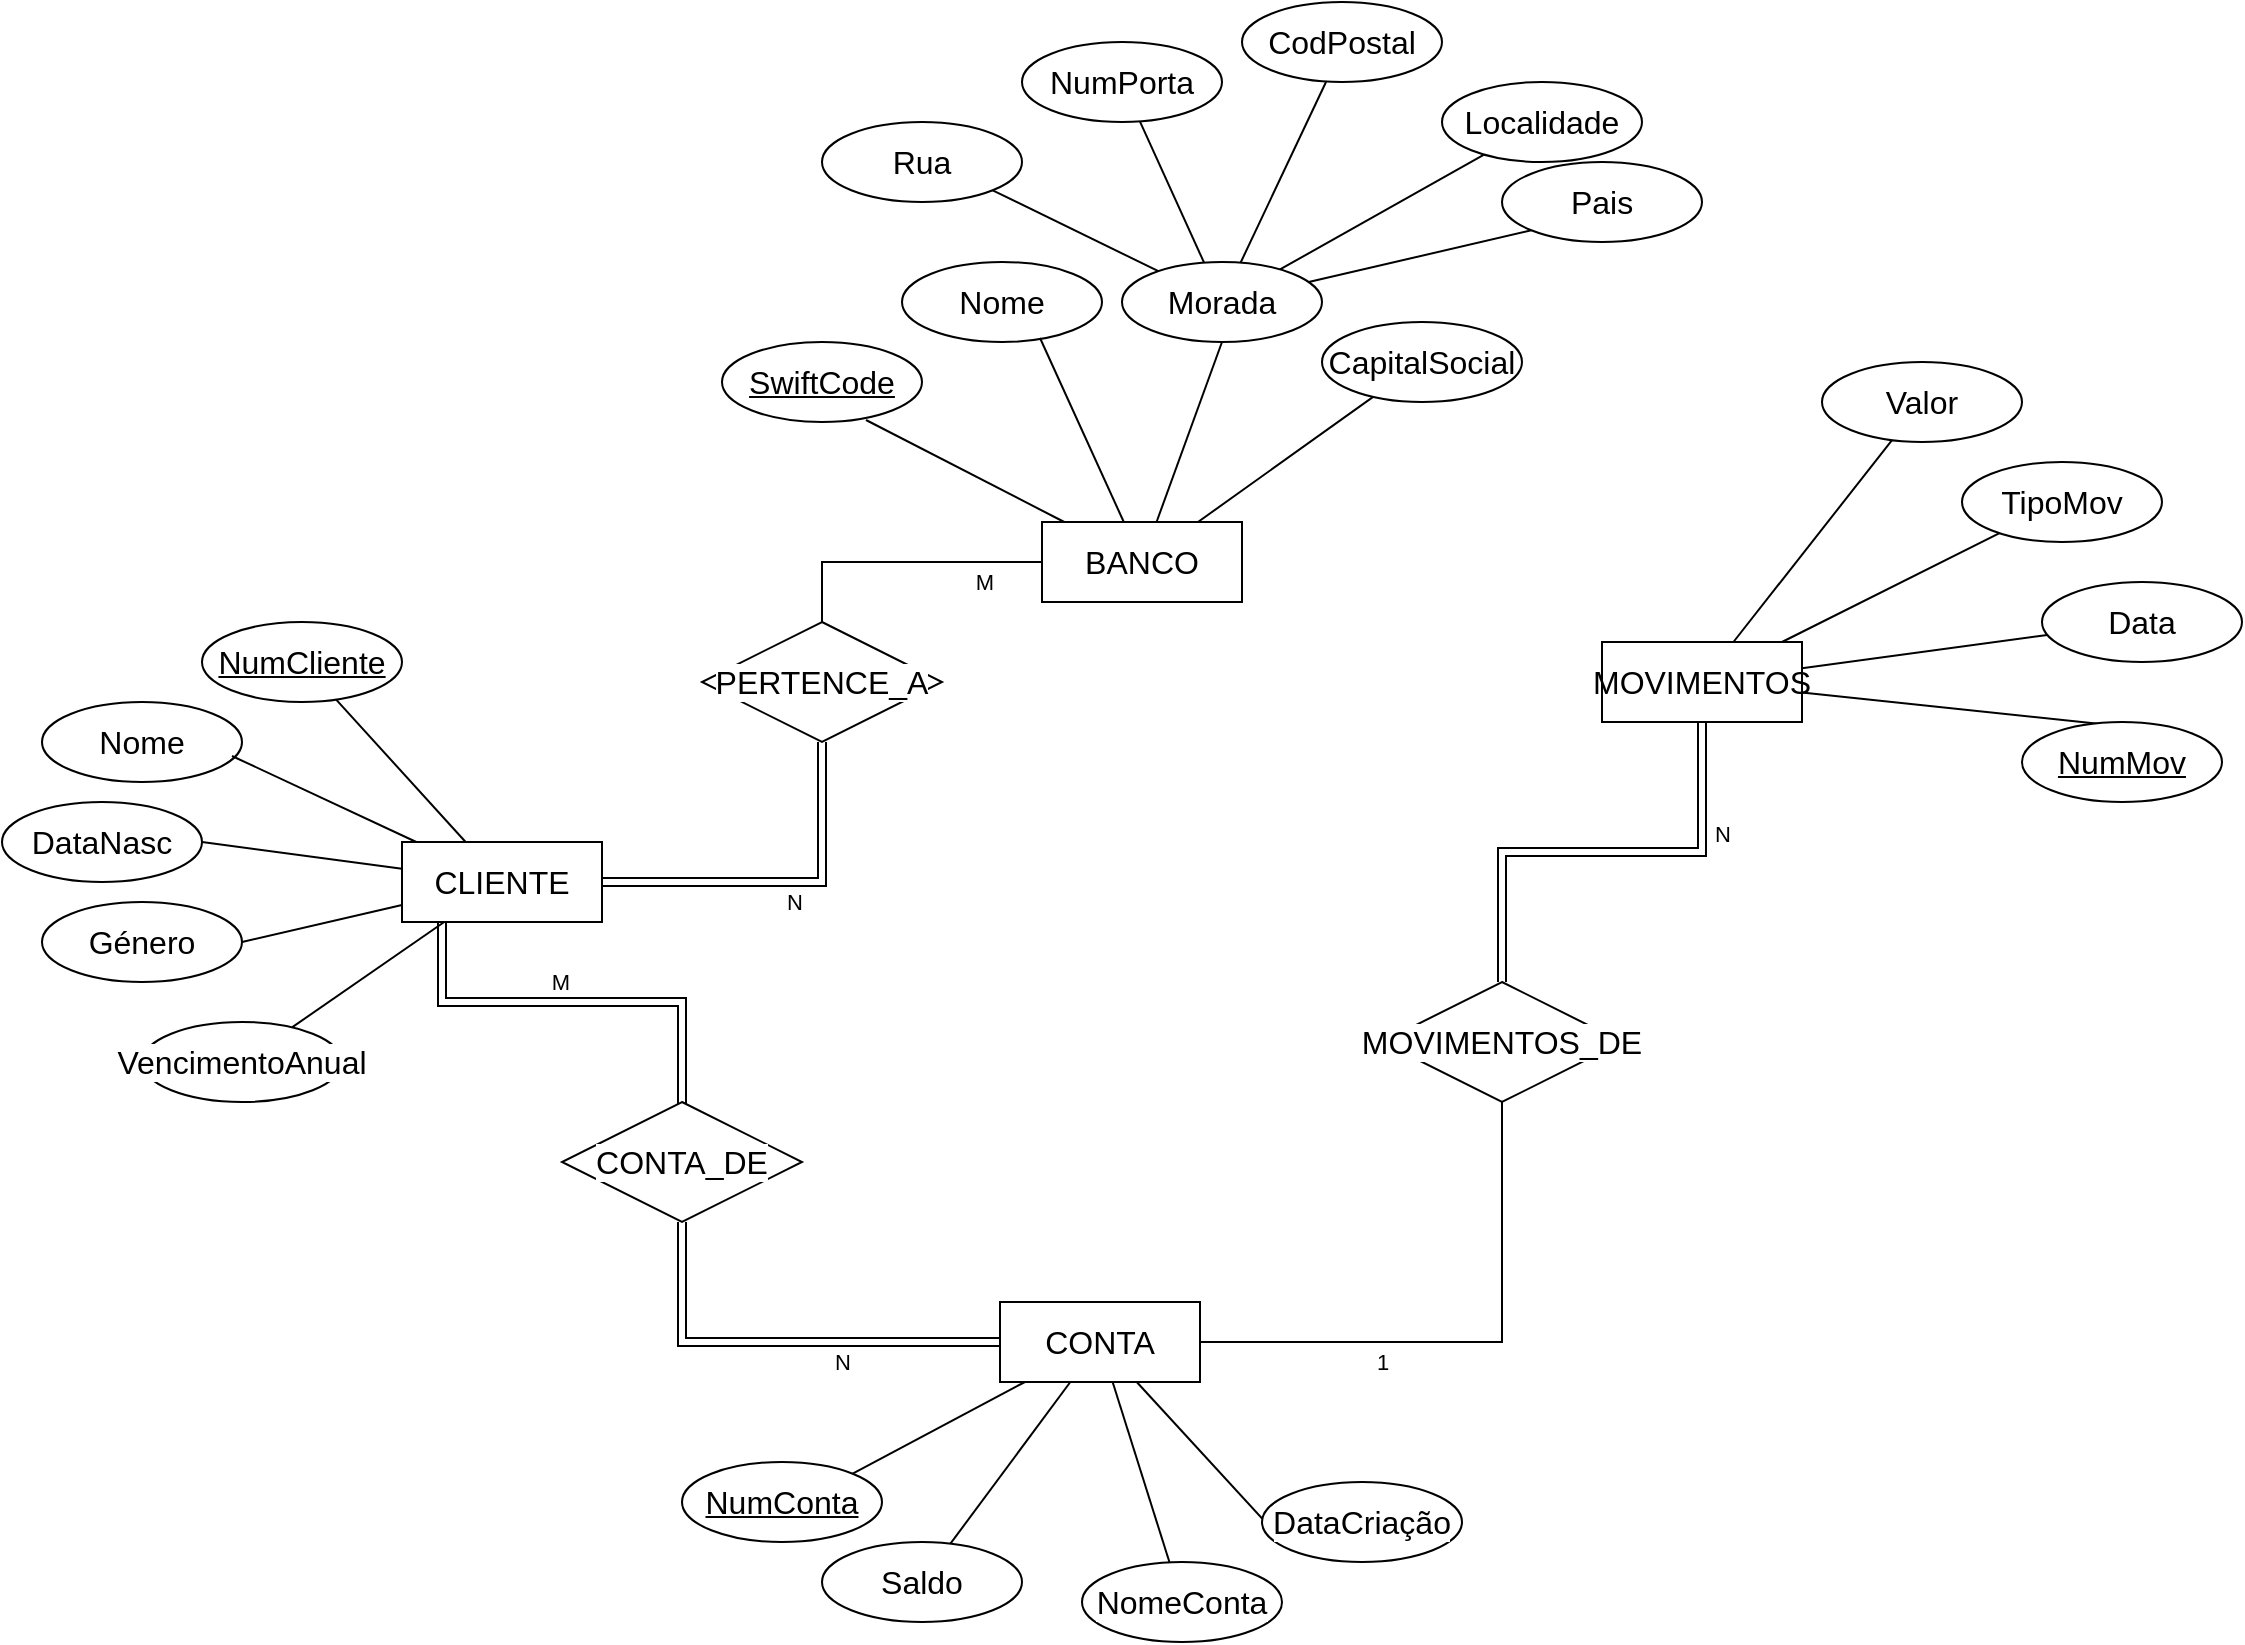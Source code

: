 <mxfile version="28.2.4">
  <diagram name="Página-1" id="KvQQW-qmofQ9Go-xhEcm">
    <mxGraphModel dx="2222" dy="1996" grid="1" gridSize="10" guides="1" tooltips="1" connect="1" arrows="1" fold="1" page="1" pageScale="1" pageWidth="827" pageHeight="1169" math="0" shadow="0">
      <root>
        <mxCell id="0" />
        <mxCell id="1" parent="0" />
        <mxCell id="59IRY9et53XvcOAsyTQL-16" style="edgeStyle=none;shape=connector;rounded=0;orthogonalLoop=1;jettySize=auto;html=1;entryX=0.5;entryY=1;entryDx=0;entryDy=0;strokeColor=default;align=center;verticalAlign=middle;fontFamily=Helvetica;fontSize=11;fontColor=default;labelBackgroundColor=default;endArrow=none;endFill=0;" parent="1" source="59IRY9et53XvcOAsyTQL-1" target="59IRY9et53XvcOAsyTQL-8" edge="1">
          <mxGeometry relative="1" as="geometry" />
        </mxCell>
        <mxCell id="59IRY9et53XvcOAsyTQL-17" style="edgeStyle=none;shape=connector;rounded=0;orthogonalLoop=1;jettySize=auto;html=1;strokeColor=default;align=center;verticalAlign=middle;fontFamily=Helvetica;fontSize=11;fontColor=default;labelBackgroundColor=default;endArrow=none;endFill=0;" parent="1" source="59IRY9et53XvcOAsyTQL-1" target="59IRY9et53XvcOAsyTQL-14" edge="1">
          <mxGeometry relative="1" as="geometry" />
        </mxCell>
        <mxCell id="59IRY9et53XvcOAsyTQL-55" style="edgeStyle=orthogonalEdgeStyle;shape=connector;rounded=0;orthogonalLoop=1;jettySize=auto;html=1;entryX=0.5;entryY=0;entryDx=0;entryDy=0;strokeColor=default;align=center;verticalAlign=middle;fontFamily=Helvetica;fontSize=11;fontColor=default;labelBackgroundColor=default;endArrow=none;endFill=0;" parent="1" source="59IRY9et53XvcOAsyTQL-1" target="59IRY9et53XvcOAsyTQL-53" edge="1">
          <mxGeometry relative="1" as="geometry" />
        </mxCell>
        <mxCell id="5yBy5ubpR-fuYYYy7FqI-9" value="M" style="edgeLabel;html=1;align=center;verticalAlign=middle;resizable=0;points=[];fontFamily=Helvetica;fontSize=11;fontColor=default;labelBackgroundColor=default;" vertex="1" connectable="0" parent="59IRY9et53XvcOAsyTQL-55">
          <mxGeometry x="-0.568" y="1" relative="1" as="geometry">
            <mxPoint x="1" y="9" as="offset" />
          </mxGeometry>
        </mxCell>
        <mxCell id="59IRY9et53XvcOAsyTQL-1" value="&lt;span id=&quot;docs-internal-guid-33096cff-7fff-1624-d301-5211b1fea0e3&quot;&gt;&lt;span style=&quot;font-size: 12pt; font-family: Calibri, sans-serif; background-color: transparent; font-variant-numeric: normal; font-variant-east-asian: normal; font-variant-alternates: normal; font-variant-position: normal; font-variant-emoji: normal; vertical-align: baseline; white-space-collapse: preserve;&quot;&gt;BANCO&lt;/span&gt;&lt;/span&gt;" style="whiteSpace=wrap;html=1;align=center;" parent="1" vertex="1">
          <mxGeometry x="300" y="250" width="100" height="40" as="geometry" />
        </mxCell>
        <mxCell id="59IRY9et53XvcOAsyTQL-31" style="edgeStyle=none;shape=connector;rounded=0;orthogonalLoop=1;jettySize=auto;html=1;strokeColor=default;align=center;verticalAlign=middle;fontFamily=Helvetica;fontSize=11;fontColor=default;labelBackgroundColor=default;endArrow=none;endFill=0;" parent="1" source="59IRY9et53XvcOAsyTQL-2" target="59IRY9et53XvcOAsyTQL-26" edge="1">
          <mxGeometry relative="1" as="geometry" />
        </mxCell>
        <mxCell id="59IRY9et53XvcOAsyTQL-33" style="edgeStyle=none;shape=connector;rounded=0;orthogonalLoop=1;jettySize=auto;html=1;entryX=1;entryY=0.5;entryDx=0;entryDy=0;strokeColor=default;align=center;verticalAlign=middle;fontFamily=Helvetica;fontSize=11;fontColor=default;labelBackgroundColor=default;endArrow=none;endFill=0;" parent="1" source="59IRY9et53XvcOAsyTQL-2" target="59IRY9et53XvcOAsyTQL-28" edge="1">
          <mxGeometry relative="1" as="geometry" />
        </mxCell>
        <mxCell id="59IRY9et53XvcOAsyTQL-34" style="edgeStyle=none;shape=connector;rounded=0;orthogonalLoop=1;jettySize=auto;html=1;entryX=1;entryY=0.5;entryDx=0;entryDy=0;strokeColor=default;align=center;verticalAlign=middle;fontFamily=Helvetica;fontSize=11;fontColor=default;labelBackgroundColor=default;endArrow=none;endFill=0;" parent="1" source="59IRY9et53XvcOAsyTQL-2" target="59IRY9et53XvcOAsyTQL-29" edge="1">
          <mxGeometry relative="1" as="geometry" />
        </mxCell>
        <mxCell id="59IRY9et53XvcOAsyTQL-35" style="edgeStyle=none;shape=connector;rounded=0;orthogonalLoop=1;jettySize=auto;html=1;strokeColor=default;align=center;verticalAlign=middle;fontFamily=Helvetica;fontSize=11;fontColor=default;labelBackgroundColor=default;endArrow=none;endFill=0;" parent="1" source="59IRY9et53XvcOAsyTQL-2" target="59IRY9et53XvcOAsyTQL-30" edge="1">
          <mxGeometry relative="1" as="geometry" />
        </mxCell>
        <mxCell id="59IRY9et53XvcOAsyTQL-54" style="edgeStyle=orthogonalEdgeStyle;shape=link;rounded=0;orthogonalLoop=1;jettySize=auto;html=1;entryX=0.5;entryY=1;entryDx=0;entryDy=0;strokeColor=default;align=center;verticalAlign=middle;fontFamily=Helvetica;fontSize=11;fontColor=default;labelBackgroundColor=default;endArrow=none;endFill=0;" parent="1" source="59IRY9et53XvcOAsyTQL-2" target="59IRY9et53XvcOAsyTQL-53" edge="1">
          <mxGeometry relative="1" as="geometry" />
        </mxCell>
        <mxCell id="5yBy5ubpR-fuYYYy7FqI-10" value="N" style="edgeLabel;html=1;align=center;verticalAlign=middle;resizable=0;points=[];fontFamily=Helvetica;fontSize=11;fontColor=default;labelBackgroundColor=default;" vertex="1" connectable="0" parent="59IRY9et53XvcOAsyTQL-54">
          <mxGeometry x="0.082" y="2" relative="1" as="geometry">
            <mxPoint x="-2" y="12" as="offset" />
          </mxGeometry>
        </mxCell>
        <mxCell id="5yBy5ubpR-fuYYYy7FqI-5" style="edgeStyle=orthogonalEdgeStyle;shape=link;rounded=0;orthogonalLoop=1;jettySize=auto;html=1;entryX=0.487;entryY=0.083;entryDx=0;entryDy=0;strokeColor=default;align=center;verticalAlign=middle;fontFamily=Helvetica;fontSize=11;fontColor=default;labelBackgroundColor=default;endArrow=none;endFill=0;entryPerimeter=0;" edge="1" parent="1" source="59IRY9et53XvcOAsyTQL-2" target="5yBy5ubpR-fuYYYy7FqI-1">
          <mxGeometry relative="1" as="geometry">
            <mxPoint y="440" as="sourcePoint" />
            <mxPoint x="120" y="540" as="targetPoint" />
            <Array as="points">
              <mxPoint y="490" />
              <mxPoint x="120" y="490" />
              <mxPoint x="120" y="545" />
            </Array>
          </mxGeometry>
        </mxCell>
        <mxCell id="5yBy5ubpR-fuYYYy7FqI-11" value="M" style="edgeLabel;html=1;align=center;verticalAlign=middle;resizable=0;points=[];fontFamily=Helvetica;fontSize=11;fontColor=default;labelBackgroundColor=default;" vertex="1" connectable="0" parent="5yBy5ubpR-fuYYYy7FqI-5">
          <mxGeometry x="-0.054" y="4" relative="1" as="geometry">
            <mxPoint x="-4" y="-6" as="offset" />
          </mxGeometry>
        </mxCell>
        <mxCell id="59IRY9et53XvcOAsyTQL-2" value="&lt;span id=&quot;docs-internal-guid-d53b8ac3-7fff-3ef5-c0f0-8ff0012dd7bf&quot;&gt;&lt;span style=&quot;font-size: 12pt; font-family: Calibri, sans-serif; background-color: transparent; font-variant-numeric: normal; font-variant-east-asian: normal; font-variant-alternates: normal; font-variant-position: normal; font-variant-emoji: normal; vertical-align: baseline; white-space-collapse: preserve;&quot;&gt;CLIENTE&lt;/span&gt;&lt;/span&gt;" style="whiteSpace=wrap;html=1;align=center;" parent="1" vertex="1">
          <mxGeometry x="-20" y="410" width="100" height="40" as="geometry" />
        </mxCell>
        <mxCell id="59IRY9et53XvcOAsyTQL-41" style="edgeStyle=none;shape=connector;rounded=0;orthogonalLoop=1;jettySize=auto;html=1;entryX=0;entryY=1;entryDx=0;entryDy=0;strokeColor=default;align=center;verticalAlign=middle;fontFamily=Helvetica;fontSize=11;fontColor=default;labelBackgroundColor=default;endArrow=none;endFill=0;" parent="1" source="59IRY9et53XvcOAsyTQL-3" target="59IRY9et53XvcOAsyTQL-37" edge="1">
          <mxGeometry relative="1" as="geometry" />
        </mxCell>
        <mxCell id="59IRY9et53XvcOAsyTQL-42" style="edgeStyle=none;shape=connector;rounded=0;orthogonalLoop=1;jettySize=auto;html=1;strokeColor=default;align=center;verticalAlign=middle;fontFamily=Helvetica;fontSize=11;fontColor=default;labelBackgroundColor=default;endArrow=none;endFill=0;" parent="1" source="59IRY9et53XvcOAsyTQL-3" target="59IRY9et53XvcOAsyTQL-38" edge="1">
          <mxGeometry relative="1" as="geometry" />
        </mxCell>
        <mxCell id="59IRY9et53XvcOAsyTQL-43" style="edgeStyle=none;shape=connector;rounded=0;orthogonalLoop=1;jettySize=auto;html=1;strokeColor=default;align=center;verticalAlign=middle;fontFamily=Helvetica;fontSize=11;fontColor=default;labelBackgroundColor=default;endArrow=none;endFill=0;" parent="1" source="59IRY9et53XvcOAsyTQL-3" target="59IRY9et53XvcOAsyTQL-39" edge="1">
          <mxGeometry relative="1" as="geometry" />
        </mxCell>
        <mxCell id="5yBy5ubpR-fuYYYy7FqI-2" style="shape=connector;rounded=0;orthogonalLoop=1;jettySize=auto;html=1;entryX=1;entryY=0;entryDx=0;entryDy=0;strokeColor=default;align=center;verticalAlign=middle;fontFamily=Helvetica;fontSize=11;fontColor=default;labelBackgroundColor=default;endArrow=none;endFill=0;" edge="1" parent="1" source="59IRY9et53XvcOAsyTQL-3" target="59IRY9et53XvcOAsyTQL-36">
          <mxGeometry relative="1" as="geometry" />
        </mxCell>
        <mxCell id="5yBy5ubpR-fuYYYy7FqI-4" style="edgeStyle=orthogonalEdgeStyle;shape=link;rounded=0;orthogonalLoop=1;jettySize=auto;html=1;entryX=0.5;entryY=1;entryDx=0;entryDy=0;strokeColor=default;align=center;verticalAlign=middle;fontFamily=Helvetica;fontSize=11;fontColor=default;labelBackgroundColor=default;endArrow=none;endFill=0;" edge="1" parent="1" source="59IRY9et53XvcOAsyTQL-3" target="5yBy5ubpR-fuYYYy7FqI-1">
          <mxGeometry relative="1" as="geometry" />
        </mxCell>
        <mxCell id="5yBy5ubpR-fuYYYy7FqI-12" value="N" style="edgeLabel;html=1;align=center;verticalAlign=middle;resizable=0;points=[];fontFamily=Helvetica;fontSize=11;fontColor=default;labelBackgroundColor=default;" vertex="1" connectable="0" parent="5yBy5ubpR-fuYYYy7FqI-4">
          <mxGeometry x="-0.279" relative="1" as="geometry">
            <mxPoint y="10" as="offset" />
          </mxGeometry>
        </mxCell>
        <mxCell id="5yBy5ubpR-fuYYYy7FqI-8" style="edgeStyle=orthogonalEdgeStyle;shape=connector;rounded=0;orthogonalLoop=1;jettySize=auto;html=1;entryX=0.5;entryY=1;entryDx=0;entryDy=0;strokeColor=default;align=center;verticalAlign=middle;fontFamily=Helvetica;fontSize=11;fontColor=default;labelBackgroundColor=default;endArrow=none;endFill=0;" edge="1" parent="1" source="59IRY9et53XvcOAsyTQL-3" target="5yBy5ubpR-fuYYYy7FqI-6">
          <mxGeometry relative="1" as="geometry" />
        </mxCell>
        <mxCell id="5yBy5ubpR-fuYYYy7FqI-13" value="1" style="edgeLabel;html=1;align=center;verticalAlign=middle;resizable=0;points=[];fontFamily=Helvetica;fontSize=11;fontColor=default;labelBackgroundColor=default;" vertex="1" connectable="0" parent="5yBy5ubpR-fuYYYy7FqI-8">
          <mxGeometry x="-0.358" y="2" relative="1" as="geometry">
            <mxPoint x="4" y="12" as="offset" />
          </mxGeometry>
        </mxCell>
        <mxCell id="59IRY9et53XvcOAsyTQL-3" value="&lt;span id=&quot;docs-internal-guid-18938c07-7fff-5e12-0bd6-c497b2bd1e35&quot;&gt;&lt;span style=&quot;font-size: 12pt; font-family: Calibri, sans-serif; background-color: transparent; font-variant-numeric: normal; font-variant-east-asian: normal; font-variant-alternates: normal; font-variant-position: normal; font-variant-emoji: normal; vertical-align: baseline; white-space-collapse: preserve;&quot;&gt;CONTA&lt;/span&gt;&lt;/span&gt;" style="whiteSpace=wrap;html=1;align=center;" parent="1" vertex="1">
          <mxGeometry x="279" y="640" width="100" height="40" as="geometry" />
        </mxCell>
        <mxCell id="59IRY9et53XvcOAsyTQL-49" style="edgeStyle=none;shape=connector;rounded=0;orthogonalLoop=1;jettySize=auto;html=1;entryX=1;entryY=0;entryDx=0;entryDy=0;strokeColor=default;align=center;verticalAlign=middle;fontFamily=Helvetica;fontSize=11;fontColor=default;labelBackgroundColor=default;endArrow=none;endFill=0;" parent="1" source="59IRY9et53XvcOAsyTQL-4" target="59IRY9et53XvcOAsyTQL-45" edge="1">
          <mxGeometry relative="1" as="geometry" />
        </mxCell>
        <mxCell id="59IRY9et53XvcOAsyTQL-50" style="edgeStyle=none;shape=connector;rounded=0;orthogonalLoop=1;jettySize=auto;html=1;strokeColor=default;align=center;verticalAlign=middle;fontFamily=Helvetica;fontSize=11;fontColor=default;labelBackgroundColor=default;endArrow=none;endFill=0;" parent="1" source="59IRY9et53XvcOAsyTQL-4" target="59IRY9et53XvcOAsyTQL-46" edge="1">
          <mxGeometry relative="1" as="geometry" />
        </mxCell>
        <mxCell id="59IRY9et53XvcOAsyTQL-51" style="edgeStyle=none;shape=connector;rounded=0;orthogonalLoop=1;jettySize=auto;html=1;strokeColor=default;align=center;verticalAlign=middle;fontFamily=Helvetica;fontSize=11;fontColor=default;labelBackgroundColor=default;endArrow=none;endFill=0;" parent="1" source="59IRY9et53XvcOAsyTQL-4" target="59IRY9et53XvcOAsyTQL-47" edge="1">
          <mxGeometry relative="1" as="geometry" />
        </mxCell>
        <mxCell id="59IRY9et53XvcOAsyTQL-52" style="edgeStyle=none;shape=connector;rounded=0;orthogonalLoop=1;jettySize=auto;html=1;strokeColor=default;align=center;verticalAlign=middle;fontFamily=Helvetica;fontSize=11;fontColor=default;labelBackgroundColor=default;endArrow=none;endFill=0;" parent="1" source="59IRY9et53XvcOAsyTQL-4" target="59IRY9et53XvcOAsyTQL-48" edge="1">
          <mxGeometry relative="1" as="geometry" />
        </mxCell>
        <mxCell id="5yBy5ubpR-fuYYYy7FqI-7" style="edgeStyle=orthogonalEdgeStyle;shape=link;rounded=0;orthogonalLoop=1;jettySize=auto;html=1;entryX=0.5;entryY=0;entryDx=0;entryDy=0;strokeColor=default;align=center;verticalAlign=middle;fontFamily=Helvetica;fontSize=11;fontColor=default;labelBackgroundColor=default;endArrow=none;endFill=0;" edge="1" parent="1" source="59IRY9et53XvcOAsyTQL-4" target="5yBy5ubpR-fuYYYy7FqI-6">
          <mxGeometry relative="1" as="geometry" />
        </mxCell>
        <mxCell id="5yBy5ubpR-fuYYYy7FqI-14" value="N" style="edgeLabel;html=1;align=center;verticalAlign=middle;resizable=0;points=[];fontFamily=Helvetica;fontSize=11;fontColor=default;labelBackgroundColor=default;" vertex="1" connectable="0" parent="5yBy5ubpR-fuYYYy7FqI-7">
          <mxGeometry x="-0.513" y="-3" relative="1" as="geometry">
            <mxPoint x="13" as="offset" />
          </mxGeometry>
        </mxCell>
        <mxCell id="59IRY9et53XvcOAsyTQL-4" value="&lt;span id=&quot;docs-internal-guid-aa84f5fb-7fff-a301-6913-3b34de1e5d51&quot;&gt;&lt;span style=&quot;font-size: 12pt; font-family: Calibri, sans-serif; background-color: transparent; font-variant-numeric: normal; font-variant-east-asian: normal; font-variant-alternates: normal; font-variant-position: normal; font-variant-emoji: normal; vertical-align: baseline; white-space-collapse: preserve;&quot;&gt;MOVIMENTOS&lt;/span&gt;&lt;/span&gt;" style="whiteSpace=wrap;html=1;align=center;" parent="1" vertex="1">
          <mxGeometry x="580" y="310" width="100" height="40" as="geometry" />
        </mxCell>
        <mxCell id="59IRY9et53XvcOAsyTQL-5" value="&lt;span id=&quot;docs-internal-guid-b920871b-7fff-cbc4-225b-ba608877dcde&quot;&gt;&lt;span style=&quot;font-size: 12pt; font-family: Calibri, sans-serif; background-color: transparent; font-variant-numeric: normal; font-variant-east-asian: normal; font-variant-alternates: normal; font-variant-position: normal; font-variant-emoji: normal; text-decoration-skip-ink: none; vertical-align: baseline; white-space-collapse: preserve;&quot;&gt;SwiftCode&lt;/span&gt;&lt;/span&gt;" style="ellipse;whiteSpace=wrap;html=1;align=center;fontStyle=4;" parent="1" vertex="1">
          <mxGeometry x="140" y="160" width="100" height="40" as="geometry" />
        </mxCell>
        <mxCell id="59IRY9et53XvcOAsyTQL-6" value="&lt;span id=&quot;docs-internal-guid-8dbcbf9c-7fff-11c3-18db-ec2c6ba12a83&quot;&gt;&lt;span style=&quot;font-size: 12pt; font-family: Calibri, sans-serif; background-color: transparent; font-variant-numeric: normal; font-variant-east-asian: normal; font-variant-alternates: normal; font-variant-position: normal; font-variant-emoji: normal; vertical-align: baseline; white-space-collapse: preserve;&quot;&gt;Nome&lt;/span&gt;&lt;/span&gt;" style="ellipse;whiteSpace=wrap;html=1;align=center;" parent="1" vertex="1">
          <mxGeometry x="230" y="120" width="100" height="40" as="geometry" />
        </mxCell>
        <mxCell id="59IRY9et53XvcOAsyTQL-20" style="edgeStyle=none;shape=connector;rounded=0;orthogonalLoop=1;jettySize=auto;html=1;entryX=1;entryY=1;entryDx=0;entryDy=0;strokeColor=default;align=center;verticalAlign=middle;fontFamily=Helvetica;fontSize=11;fontColor=default;labelBackgroundColor=default;endArrow=none;endFill=0;" parent="1" source="59IRY9et53XvcOAsyTQL-8" target="59IRY9et53XvcOAsyTQL-9" edge="1">
          <mxGeometry relative="1" as="geometry" />
        </mxCell>
        <mxCell id="59IRY9et53XvcOAsyTQL-21" style="edgeStyle=none;shape=connector;rounded=0;orthogonalLoop=1;jettySize=auto;html=1;strokeColor=default;align=center;verticalAlign=middle;fontFamily=Helvetica;fontSize=11;fontColor=default;labelBackgroundColor=default;endArrow=none;endFill=0;" parent="1" source="59IRY9et53XvcOAsyTQL-8" target="59IRY9et53XvcOAsyTQL-10" edge="1">
          <mxGeometry relative="1" as="geometry" />
        </mxCell>
        <mxCell id="59IRY9et53XvcOAsyTQL-24" style="edgeStyle=none;shape=connector;rounded=0;orthogonalLoop=1;jettySize=auto;html=1;strokeColor=default;align=center;verticalAlign=middle;fontFamily=Helvetica;fontSize=11;fontColor=default;labelBackgroundColor=default;endArrow=none;endFill=0;" parent="1" source="59IRY9et53XvcOAsyTQL-8" target="59IRY9et53XvcOAsyTQL-12" edge="1">
          <mxGeometry relative="1" as="geometry" />
        </mxCell>
        <mxCell id="59IRY9et53XvcOAsyTQL-25" style="edgeStyle=none;shape=connector;rounded=0;orthogonalLoop=1;jettySize=auto;html=1;entryX=0;entryY=1;entryDx=0;entryDy=0;strokeColor=default;align=center;verticalAlign=middle;fontFamily=Helvetica;fontSize=11;fontColor=default;labelBackgroundColor=default;endArrow=none;endFill=0;" parent="1" source="59IRY9et53XvcOAsyTQL-8" target="59IRY9et53XvcOAsyTQL-13" edge="1">
          <mxGeometry relative="1" as="geometry" />
        </mxCell>
        <mxCell id="59IRY9et53XvcOAsyTQL-8" value="&lt;span id=&quot;docs-internal-guid-50da9faa-7fff-66b5-dc01-4913c2e8268b&quot;&gt;&lt;span style=&quot;font-size: 12pt; font-family: Calibri, sans-serif; background-color: transparent; font-variant-numeric: normal; font-variant-east-asian: normal; font-variant-alternates: normal; font-variant-position: normal; font-variant-emoji: normal; vertical-align: baseline; white-space-collapse: preserve;&quot;&gt;Morada&lt;/span&gt;&lt;/span&gt;" style="ellipse;whiteSpace=wrap;html=1;align=center;" parent="1" vertex="1">
          <mxGeometry x="340" y="120" width="100" height="40" as="geometry" />
        </mxCell>
        <mxCell id="59IRY9et53XvcOAsyTQL-9" value="&lt;span id=&quot;docs-internal-guid-5283b19c-7fff-80e7-e4db-060b09bd453b&quot;&gt;&lt;span style=&quot;font-size: 12pt; font-family: Calibri, sans-serif; background-color: transparent; font-variant-numeric: normal; font-variant-east-asian: normal; font-variant-alternates: normal; font-variant-position: normal; font-variant-emoji: normal; vertical-align: baseline; white-space-collapse: preserve;&quot;&gt;Rua&lt;/span&gt;&lt;/span&gt;" style="ellipse;whiteSpace=wrap;html=1;align=center;" parent="1" vertex="1">
          <mxGeometry x="190" y="50" width="100" height="40" as="geometry" />
        </mxCell>
        <mxCell id="59IRY9et53XvcOAsyTQL-10" value="&lt;span id=&quot;docs-internal-guid-7bc3e5fb-7fff-ad05-edbd-930cfe56bb56&quot;&gt;&lt;span style=&quot;font-size: 12pt; font-family: Calibri, sans-serif; background-color: transparent; font-variant-numeric: normal; font-variant-east-asian: normal; font-variant-alternates: normal; font-variant-position: normal; font-variant-emoji: normal; vertical-align: baseline; white-space-collapse: preserve;&quot;&gt;NumPorta&lt;/span&gt;&lt;/span&gt;" style="ellipse;whiteSpace=wrap;html=1;align=center;" parent="1" vertex="1">
          <mxGeometry x="290" y="10" width="100" height="40" as="geometry" />
        </mxCell>
        <mxCell id="59IRY9et53XvcOAsyTQL-11" value="&lt;span id=&quot;docs-internal-guid-c058b184-7fff-d3f3-a75c-fe97f1e5b9b9&quot;&gt;&lt;span style=&quot;font-size: 12pt; font-family: Calibri, sans-serif; background-color: transparent; font-variant-numeric: normal; font-variant-east-asian: normal; font-variant-alternates: normal; font-variant-position: normal; font-variant-emoji: normal; vertical-align: baseline; white-space-collapse: preserve;&quot;&gt;CodPostal&lt;/span&gt;&lt;/span&gt;" style="ellipse;whiteSpace=wrap;html=1;align=center;" parent="1" vertex="1">
          <mxGeometry x="400" y="-10" width="100" height="40" as="geometry" />
        </mxCell>
        <mxCell id="59IRY9et53XvcOAsyTQL-12" value="&lt;span id=&quot;docs-internal-guid-c68ea3c3-7fff-f804-a1c4-359921f6dab5&quot;&gt;&lt;span style=&quot;font-size: 12pt; font-family: Calibri, sans-serif; background-color: transparent; font-variant-numeric: normal; font-variant-east-asian: normal; font-variant-alternates: normal; font-variant-position: normal; font-variant-emoji: normal; vertical-align: baseline; white-space-collapse: preserve;&quot;&gt;Localidade&lt;/span&gt;&lt;/span&gt;" style="ellipse;whiteSpace=wrap;html=1;align=center;" parent="1" vertex="1">
          <mxGeometry x="500" y="30" width="100" height="40" as="geometry" />
        </mxCell>
        <mxCell id="59IRY9et53XvcOAsyTQL-13" value="&lt;span id=&quot;docs-internal-guid-d58555ec-7fff-19f8-fed7-13cf4631f28c&quot;&gt;&lt;span style=&quot;font-size: 12pt; font-family: Calibri, sans-serif; background-color: transparent; font-variant-numeric: normal; font-variant-east-asian: normal; font-variant-alternates: normal; font-variant-position: normal; font-variant-emoji: normal; vertical-align: baseline; white-space-collapse: preserve;&quot;&gt;Pais&lt;/span&gt;&lt;/span&gt;" style="ellipse;whiteSpace=wrap;html=1;align=center;" parent="1" vertex="1">
          <mxGeometry x="530" y="70" width="100" height="40" as="geometry" />
        </mxCell>
        <mxCell id="59IRY9et53XvcOAsyTQL-14" value="&lt;span id=&quot;docs-internal-guid-484260dd-7fff-4463-595c-d4899e16f2f7&quot;&gt;&lt;span style=&quot;font-size: 12pt; font-family: Calibri, sans-serif; background-color: transparent; font-variant-numeric: normal; font-variant-east-asian: normal; font-variant-alternates: normal; font-variant-position: normal; font-variant-emoji: normal; vertical-align: baseline; white-space-collapse: preserve;&quot;&gt;CapitalSocial&lt;/span&gt;&lt;/span&gt;" style="ellipse;whiteSpace=wrap;html=1;align=center;" parent="1" vertex="1">
          <mxGeometry x="440" y="150" width="100" height="40" as="geometry" />
        </mxCell>
        <mxCell id="59IRY9et53XvcOAsyTQL-18" style="edgeStyle=none;shape=connector;rounded=0;orthogonalLoop=1;jettySize=auto;html=1;entryX=0.69;entryY=0.95;entryDx=0;entryDy=0;entryPerimeter=0;strokeColor=default;align=center;verticalAlign=middle;fontFamily=Helvetica;fontSize=11;fontColor=default;labelBackgroundColor=default;endArrow=none;endFill=0;" parent="1" source="59IRY9et53XvcOAsyTQL-1" target="59IRY9et53XvcOAsyTQL-6" edge="1">
          <mxGeometry relative="1" as="geometry" />
        </mxCell>
        <mxCell id="59IRY9et53XvcOAsyTQL-19" style="edgeStyle=none;shape=connector;rounded=0;orthogonalLoop=1;jettySize=auto;html=1;entryX=0.72;entryY=0.975;entryDx=0;entryDy=0;entryPerimeter=0;strokeColor=default;align=center;verticalAlign=middle;fontFamily=Helvetica;fontSize=11;fontColor=default;labelBackgroundColor=default;endArrow=none;endFill=0;" parent="1" source="59IRY9et53XvcOAsyTQL-1" target="59IRY9et53XvcOAsyTQL-5" edge="1">
          <mxGeometry relative="1" as="geometry" />
        </mxCell>
        <mxCell id="59IRY9et53XvcOAsyTQL-23" style="edgeStyle=none;shape=connector;rounded=0;orthogonalLoop=1;jettySize=auto;html=1;entryX=0.42;entryY=1;entryDx=0;entryDy=0;entryPerimeter=0;strokeColor=default;align=center;verticalAlign=middle;fontFamily=Helvetica;fontSize=11;fontColor=default;labelBackgroundColor=default;endArrow=none;endFill=0;" parent="1" source="59IRY9et53XvcOAsyTQL-8" target="59IRY9et53XvcOAsyTQL-11" edge="1">
          <mxGeometry relative="1" as="geometry" />
        </mxCell>
        <mxCell id="59IRY9et53XvcOAsyTQL-26" value="&lt;span id=&quot;docs-internal-guid-014225e5-7fff-05a8-8a12-3c5ea990b1a2&quot;&gt;&lt;span style=&quot;font-size: 12pt; font-family: Calibri, sans-serif; background-color: transparent; font-variant-numeric: normal; font-variant-east-asian: normal; font-variant-alternates: normal; font-variant-position: normal; font-variant-emoji: normal; text-decoration-skip-ink: none; vertical-align: baseline; white-space-collapse: preserve;&quot;&gt;NumCliente&lt;/span&gt;&lt;/span&gt;" style="ellipse;whiteSpace=wrap;html=1;align=center;fontStyle=4;fontFamily=Helvetica;fontSize=11;fontColor=default;labelBackgroundColor=default;" parent="1" vertex="1">
          <mxGeometry x="-120" y="300" width="100" height="40" as="geometry" />
        </mxCell>
        <mxCell id="59IRY9et53XvcOAsyTQL-27" value="&lt;span id=&quot;docs-internal-guid-f0e9df0b-7fff-3c02-c8bc-a8ba6d33dfe7&quot;&gt;&lt;span style=&quot;font-size: 12pt; font-family: Calibri, sans-serif; background-color: transparent; font-variant-numeric: normal; font-variant-east-asian: normal; font-variant-alternates: normal; font-variant-position: normal; font-variant-emoji: normal; vertical-align: baseline; white-space-collapse: preserve;&quot;&gt;Nome&lt;/span&gt;&lt;/span&gt;" style="ellipse;whiteSpace=wrap;html=1;align=center;fontFamily=Helvetica;fontSize=11;fontColor=default;labelBackgroundColor=default;" parent="1" vertex="1">
          <mxGeometry x="-200" y="340" width="100" height="40" as="geometry" />
        </mxCell>
        <mxCell id="59IRY9et53XvcOAsyTQL-28" value="&lt;span id=&quot;docs-internal-guid-c1414266-7fff-5875-505b-be4e4a157786&quot;&gt;&lt;span style=&quot;font-size: 12pt; font-family: Calibri, sans-serif; background-color: transparent; font-variant-numeric: normal; font-variant-east-asian: normal; font-variant-alternates: normal; font-variant-position: normal; font-variant-emoji: normal; vertical-align: baseline; white-space-collapse: preserve;&quot;&gt;DataNasc&lt;/span&gt;&lt;/span&gt;" style="ellipse;whiteSpace=wrap;html=1;align=center;fontFamily=Helvetica;fontSize=11;fontColor=default;labelBackgroundColor=default;" parent="1" vertex="1">
          <mxGeometry x="-220" y="390" width="100" height="40" as="geometry" />
        </mxCell>
        <mxCell id="59IRY9et53XvcOAsyTQL-29" value="&lt;span id=&quot;docs-internal-guid-004bd76b-7fff-7322-e45c-8d8f839ee37e&quot;&gt;&lt;span style=&quot;font-size: 12pt; font-family: Calibri, sans-serif; background-color: transparent; font-variant-numeric: normal; font-variant-east-asian: normal; font-variant-alternates: normal; font-variant-position: normal; font-variant-emoji: normal; vertical-align: baseline; white-space-collapse: preserve;&quot;&gt;Género&lt;/span&gt;&lt;/span&gt;" style="ellipse;whiteSpace=wrap;html=1;align=center;fontFamily=Helvetica;fontSize=11;fontColor=default;labelBackgroundColor=default;" parent="1" vertex="1">
          <mxGeometry x="-200" y="440" width="100" height="40" as="geometry" />
        </mxCell>
        <mxCell id="59IRY9et53XvcOAsyTQL-30" value="&lt;span id=&quot;docs-internal-guid-04b3b104-7fff-9fc2-ae88-24d2b9a784c0&quot;&gt;&lt;span style=&quot;font-size: 12pt; font-family: Calibri, sans-serif; background-color: transparent; font-variant-numeric: normal; font-variant-east-asian: normal; font-variant-alternates: normal; font-variant-position: normal; font-variant-emoji: normal; vertical-align: baseline; white-space-collapse: preserve;&quot;&gt;VencimentoAnual&lt;/span&gt;&lt;/span&gt;" style="ellipse;whiteSpace=wrap;html=1;align=center;fontFamily=Helvetica;fontSize=11;fontColor=default;labelBackgroundColor=default;" parent="1" vertex="1">
          <mxGeometry x="-150" y="500" width="100" height="40" as="geometry" />
        </mxCell>
        <mxCell id="59IRY9et53XvcOAsyTQL-32" style="edgeStyle=none;shape=connector;rounded=0;orthogonalLoop=1;jettySize=auto;html=1;entryX=0.95;entryY=0.675;entryDx=0;entryDy=0;entryPerimeter=0;strokeColor=default;align=center;verticalAlign=middle;fontFamily=Helvetica;fontSize=11;fontColor=default;labelBackgroundColor=default;endArrow=none;endFill=0;" parent="1" source="59IRY9et53XvcOAsyTQL-2" target="59IRY9et53XvcOAsyTQL-27" edge="1">
          <mxGeometry relative="1" as="geometry" />
        </mxCell>
        <mxCell id="59IRY9et53XvcOAsyTQL-36" value="&lt;span id=&quot;docs-internal-guid-37fe3c08-7fff-cb43-29bf-59b8a303d83b&quot;&gt;&lt;span style=&quot;font-size: 12pt; font-family: Calibri, sans-serif; background-color: transparent; font-variant-numeric: normal; font-variant-east-asian: normal; font-variant-alternates: normal; font-variant-position: normal; font-variant-emoji: normal; text-decoration-skip-ink: none; vertical-align: baseline; white-space-collapse: preserve;&quot;&gt;NumConta&lt;/span&gt;&lt;/span&gt;" style="ellipse;whiteSpace=wrap;html=1;align=center;fontStyle=4;fontFamily=Helvetica;fontSize=11;fontColor=default;labelBackgroundColor=default;" parent="1" vertex="1">
          <mxGeometry x="120" y="720" width="100" height="40" as="geometry" />
        </mxCell>
        <mxCell id="59IRY9et53XvcOAsyTQL-37" value="&lt;span id=&quot;docs-internal-guid-5cf09b29-7fff-ec81-455b-126152505a14&quot;&gt;&lt;span style=&quot;font-size: 12pt; font-family: Calibri, sans-serif; background-color: transparent; font-variant-numeric: normal; font-variant-east-asian: normal; font-variant-alternates: normal; font-variant-position: normal; font-variant-emoji: normal; vertical-align: baseline; white-space-collapse: preserve;&quot;&gt;DataCriação&lt;/span&gt;&lt;/span&gt;" style="ellipse;whiteSpace=wrap;html=1;align=center;fontFamily=Helvetica;fontSize=11;fontColor=default;labelBackgroundColor=default;" parent="1" vertex="1">
          <mxGeometry x="410" y="730" width="100" height="40" as="geometry" />
        </mxCell>
        <mxCell id="59IRY9et53XvcOAsyTQL-38" value="&lt;span id=&quot;docs-internal-guid-65e8640d-7fff-0932-4376-f9341a9f3c98&quot;&gt;&lt;span style=&quot;font-size: 12pt; font-family: Calibri, sans-serif; background-color: transparent; font-variant-numeric: normal; font-variant-east-asian: normal; font-variant-alternates: normal; font-variant-position: normal; font-variant-emoji: normal; vertical-align: baseline; white-space-collapse: preserve;&quot;&gt;NomeConta&lt;/span&gt;&lt;/span&gt;" style="ellipse;whiteSpace=wrap;html=1;align=center;fontFamily=Helvetica;fontSize=11;fontColor=default;labelBackgroundColor=default;" parent="1" vertex="1">
          <mxGeometry x="320" y="770" width="100" height="40" as="geometry" />
        </mxCell>
        <mxCell id="59IRY9et53XvcOAsyTQL-39" value="&lt;span id=&quot;docs-internal-guid-a45d9f75-7fff-20e0-1203-c78a976688a7&quot;&gt;&lt;span style=&quot;font-size: 12pt; font-family: Calibri, sans-serif; background-color: transparent; font-variant-numeric: normal; font-variant-east-asian: normal; font-variant-alternates: normal; font-variant-position: normal; font-variant-emoji: normal; vertical-align: baseline; white-space-collapse: preserve;&quot;&gt;Saldo&lt;/span&gt;&lt;/span&gt;" style="ellipse;whiteSpace=wrap;html=1;align=center;fontFamily=Helvetica;fontSize=11;fontColor=default;labelBackgroundColor=default;" parent="1" vertex="1">
          <mxGeometry x="190" y="760" width="100" height="40" as="geometry" />
        </mxCell>
        <mxCell id="59IRY9et53XvcOAsyTQL-45" value="&lt;span id=&quot;docs-internal-guid-9eb0846a-7fff-0213-b01d-6e0a39a8324d&quot;&gt;&lt;span style=&quot;font-size: 12pt; font-family: Calibri, sans-serif; background-color: transparent; font-variant-numeric: normal; font-variant-east-asian: normal; font-variant-alternates: normal; font-variant-position: normal; font-variant-emoji: normal; text-decoration-skip-ink: none; vertical-align: baseline; white-space-collapse: preserve;&quot;&gt;NumMov&lt;/span&gt;&lt;/span&gt;" style="ellipse;whiteSpace=wrap;html=1;align=center;fontStyle=4;fontFamily=Helvetica;fontSize=11;fontColor=default;labelBackgroundColor=default;" parent="1" vertex="1">
          <mxGeometry x="790" y="350" width="100" height="40" as="geometry" />
        </mxCell>
        <mxCell id="59IRY9et53XvcOAsyTQL-46" value="&lt;span id=&quot;docs-internal-guid-c0264e8b-7fff-43e3-9a33-edd287fe6ad9&quot;&gt;&lt;span style=&quot;font-size: 12pt; font-family: Calibri, sans-serif; background-color: transparent; font-variant-numeric: normal; font-variant-east-asian: normal; font-variant-alternates: normal; font-variant-position: normal; font-variant-emoji: normal; vertical-align: baseline; white-space-collapse: preserve;&quot;&gt;Data&lt;/span&gt;&lt;/span&gt;" style="ellipse;whiteSpace=wrap;html=1;align=center;fontFamily=Helvetica;fontSize=11;fontColor=default;labelBackgroundColor=default;" parent="1" vertex="1">
          <mxGeometry x="800" y="280" width="100" height="40" as="geometry" />
        </mxCell>
        <mxCell id="59IRY9et53XvcOAsyTQL-47" value="&lt;span id=&quot;docs-internal-guid-47484df8-7fff-5ed5-2717-a1c2c44da58c&quot;&gt;&lt;span style=&quot;font-size: 12pt; font-family: Calibri, sans-serif; background-color: transparent; font-variant-numeric: normal; font-variant-east-asian: normal; font-variant-alternates: normal; font-variant-position: normal; font-variant-emoji: normal; vertical-align: baseline; white-space-collapse: preserve;&quot;&gt;TipoMov&lt;/span&gt;&lt;/span&gt;" style="ellipse;whiteSpace=wrap;html=1;align=center;fontFamily=Helvetica;fontSize=11;fontColor=default;labelBackgroundColor=default;" parent="1" vertex="1">
          <mxGeometry x="760" y="220" width="100" height="40" as="geometry" />
        </mxCell>
        <mxCell id="59IRY9et53XvcOAsyTQL-48" value="&lt;span id=&quot;docs-internal-guid-4157ca06-7fff-8bc3-6c15-2af6ac1e23bd&quot;&gt;&lt;span style=&quot;font-size: 12pt; font-family: Calibri, sans-serif; background-color: transparent; font-variant-numeric: normal; font-variant-east-asian: normal; font-variant-alternates: normal; font-variant-position: normal; font-variant-emoji: normal; vertical-align: baseline; white-space-collapse: preserve;&quot;&gt;Valor&lt;/span&gt;&lt;/span&gt;" style="ellipse;whiteSpace=wrap;html=1;align=center;fontFamily=Helvetica;fontSize=11;fontColor=default;labelBackgroundColor=default;" parent="1" vertex="1">
          <mxGeometry x="690" y="170" width="100" height="40" as="geometry" />
        </mxCell>
        <mxCell id="59IRY9et53XvcOAsyTQL-53" value="&lt;span id=&quot;docs-internal-guid-2adc87cc-7fff-df42-13d4-8e2da55ace7e&quot;&gt;&lt;span style=&quot;font-size: 12pt; font-family: Calibri, sans-serif; background-color: transparent; font-variant-numeric: normal; font-variant-east-asian: normal; font-variant-alternates: normal; font-variant-position: normal; font-variant-emoji: normal; vertical-align: baseline; white-space-collapse: preserve;&quot;&gt;PERTENCE_A&lt;/span&gt;&lt;/span&gt;" style="shape=rhombus;perimeter=rhombusPerimeter;whiteSpace=wrap;html=1;align=center;fontFamily=Helvetica;fontSize=11;fontColor=default;labelBackgroundColor=default;" parent="1" vertex="1">
          <mxGeometry x="130" y="300" width="120" height="60" as="geometry" />
        </mxCell>
        <mxCell id="5yBy5ubpR-fuYYYy7FqI-1" value="&lt;span id=&quot;docs-internal-guid-adc0aac2-7fff-4d63-2736-cfba417d1cbf&quot;&gt;&lt;span style=&quot;font-size: 12pt; font-family: Calibri, sans-serif; background-color: transparent; font-variant-numeric: normal; font-variant-east-asian: normal; font-variant-alternates: normal; font-variant-position: normal; font-variant-emoji: normal; vertical-align: baseline; white-space-collapse: preserve;&quot;&gt;CONTA_DE&lt;/span&gt;&lt;/span&gt;" style="shape=rhombus;perimeter=rhombusPerimeter;whiteSpace=wrap;html=1;align=center;fontFamily=Helvetica;fontSize=11;fontColor=default;labelBackgroundColor=default;" vertex="1" parent="1">
          <mxGeometry x="60" y="540" width="120" height="60" as="geometry" />
        </mxCell>
        <mxCell id="5yBy5ubpR-fuYYYy7FqI-6" value="&lt;span id=&quot;docs-internal-guid-cd2579c9-7fff-7d25-82be-13cf69631502&quot;&gt;&lt;span style=&quot;font-size: 12pt; font-family: Calibri, sans-serif; background-color: transparent; font-variant-numeric: normal; font-variant-east-asian: normal; font-variant-alternates: normal; font-variant-position: normal; font-variant-emoji: normal; vertical-align: baseline; white-space-collapse: preserve;&quot;&gt;MOVIMENTOS_DE&lt;/span&gt;&lt;/span&gt;" style="shape=rhombus;perimeter=rhombusPerimeter;whiteSpace=wrap;html=1;align=center;fontFamily=Helvetica;fontSize=11;fontColor=default;labelBackgroundColor=default;" vertex="1" parent="1">
          <mxGeometry x="470" y="480" width="120" height="60" as="geometry" />
        </mxCell>
      </root>
    </mxGraphModel>
  </diagram>
</mxfile>
